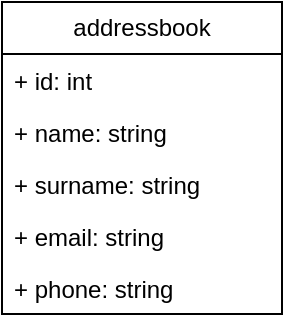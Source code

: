 <mxfile version="24.2.3" type="github">
  <diagram name="Page-1" id="BU5r9CmQFLcy88pMZv3V">
    <mxGraphModel dx="1114" dy="566" grid="1" gridSize="10" guides="1" tooltips="1" connect="1" arrows="1" fold="1" page="1" pageScale="1" pageWidth="850" pageHeight="1100" math="0" shadow="0">
      <root>
        <mxCell id="0" />
        <mxCell id="1" parent="0" />
        <mxCell id="ptR34I22DVHRgY58OOjF-1" value="addressbook" style="swimlane;fontStyle=0;childLayout=stackLayout;horizontal=1;startSize=26;fillColor=none;horizontalStack=0;resizeParent=1;resizeParentMax=0;resizeLast=0;collapsible=1;marginBottom=0;whiteSpace=wrap;html=1;" vertex="1" parent="1">
          <mxGeometry x="40" y="40" width="140" height="156" as="geometry" />
        </mxCell>
        <mxCell id="ptR34I22DVHRgY58OOjF-2" value="+ id: int&lt;div&gt;&lt;br&gt;&lt;/div&gt;&lt;div&gt;&lt;br&gt;&lt;/div&gt;" style="text;strokeColor=none;fillColor=none;align=left;verticalAlign=top;spacingLeft=4;spacingRight=4;overflow=hidden;rotatable=0;points=[[0,0.5],[1,0.5]];portConstraint=eastwest;whiteSpace=wrap;html=1;" vertex="1" parent="ptR34I22DVHRgY58OOjF-1">
          <mxGeometry y="26" width="140" height="26" as="geometry" />
        </mxCell>
        <mxCell id="ptR34I22DVHRgY58OOjF-3" value="+ name: string" style="text;strokeColor=none;fillColor=none;align=left;verticalAlign=top;spacingLeft=4;spacingRight=4;overflow=hidden;rotatable=0;points=[[0,0.5],[1,0.5]];portConstraint=eastwest;whiteSpace=wrap;html=1;" vertex="1" parent="ptR34I22DVHRgY58OOjF-1">
          <mxGeometry y="52" width="140" height="26" as="geometry" />
        </mxCell>
        <mxCell id="ptR34I22DVHRgY58OOjF-4" value="+ surname: string" style="text;strokeColor=none;fillColor=none;align=left;verticalAlign=top;spacingLeft=4;spacingRight=4;overflow=hidden;rotatable=0;points=[[0,0.5],[1,0.5]];portConstraint=eastwest;whiteSpace=wrap;html=1;" vertex="1" parent="ptR34I22DVHRgY58OOjF-1">
          <mxGeometry y="78" width="140" height="26" as="geometry" />
        </mxCell>
        <mxCell id="ptR34I22DVHRgY58OOjF-5" value="+ email: string" style="text;strokeColor=none;fillColor=none;align=left;verticalAlign=top;spacingLeft=4;spacingRight=4;overflow=hidden;rotatable=0;points=[[0,0.5],[1,0.5]];portConstraint=eastwest;whiteSpace=wrap;html=1;" vertex="1" parent="ptR34I22DVHRgY58OOjF-1">
          <mxGeometry y="104" width="140" height="26" as="geometry" />
        </mxCell>
        <mxCell id="ptR34I22DVHRgY58OOjF-6" value="+ phone: string" style="text;strokeColor=none;fillColor=none;align=left;verticalAlign=top;spacingLeft=4;spacingRight=4;overflow=hidden;rotatable=0;points=[[0,0.5],[1,0.5]];portConstraint=eastwest;whiteSpace=wrap;html=1;" vertex="1" parent="ptR34I22DVHRgY58OOjF-1">
          <mxGeometry y="130" width="140" height="26" as="geometry" />
        </mxCell>
      </root>
    </mxGraphModel>
  </diagram>
</mxfile>
